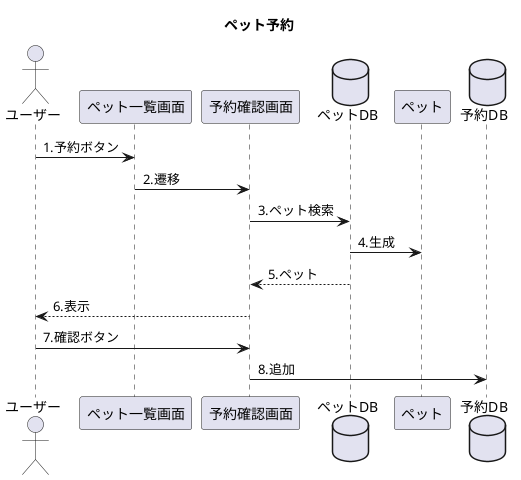 @startuml
title ペット予約
actor ユーザー
participant ペット一覧画面
participant 予約確認画面
database ペットDB
participant ペット
database 予約DB

ユーザー->ペット一覧画面:1.予約ボタン
ペット一覧画面->予約確認画面:2.遷移
予約確認画面->ペットDB:3.ペット検索
ペットDB->ペット:4.生成
ペットDB-->予約確認画面:5.ペット
予約確認画面-->ユーザー:6.表示
ユーザー->予約確認画面:7.確認ボタン
予約確認画面->予約DB:8.追加

@enduml